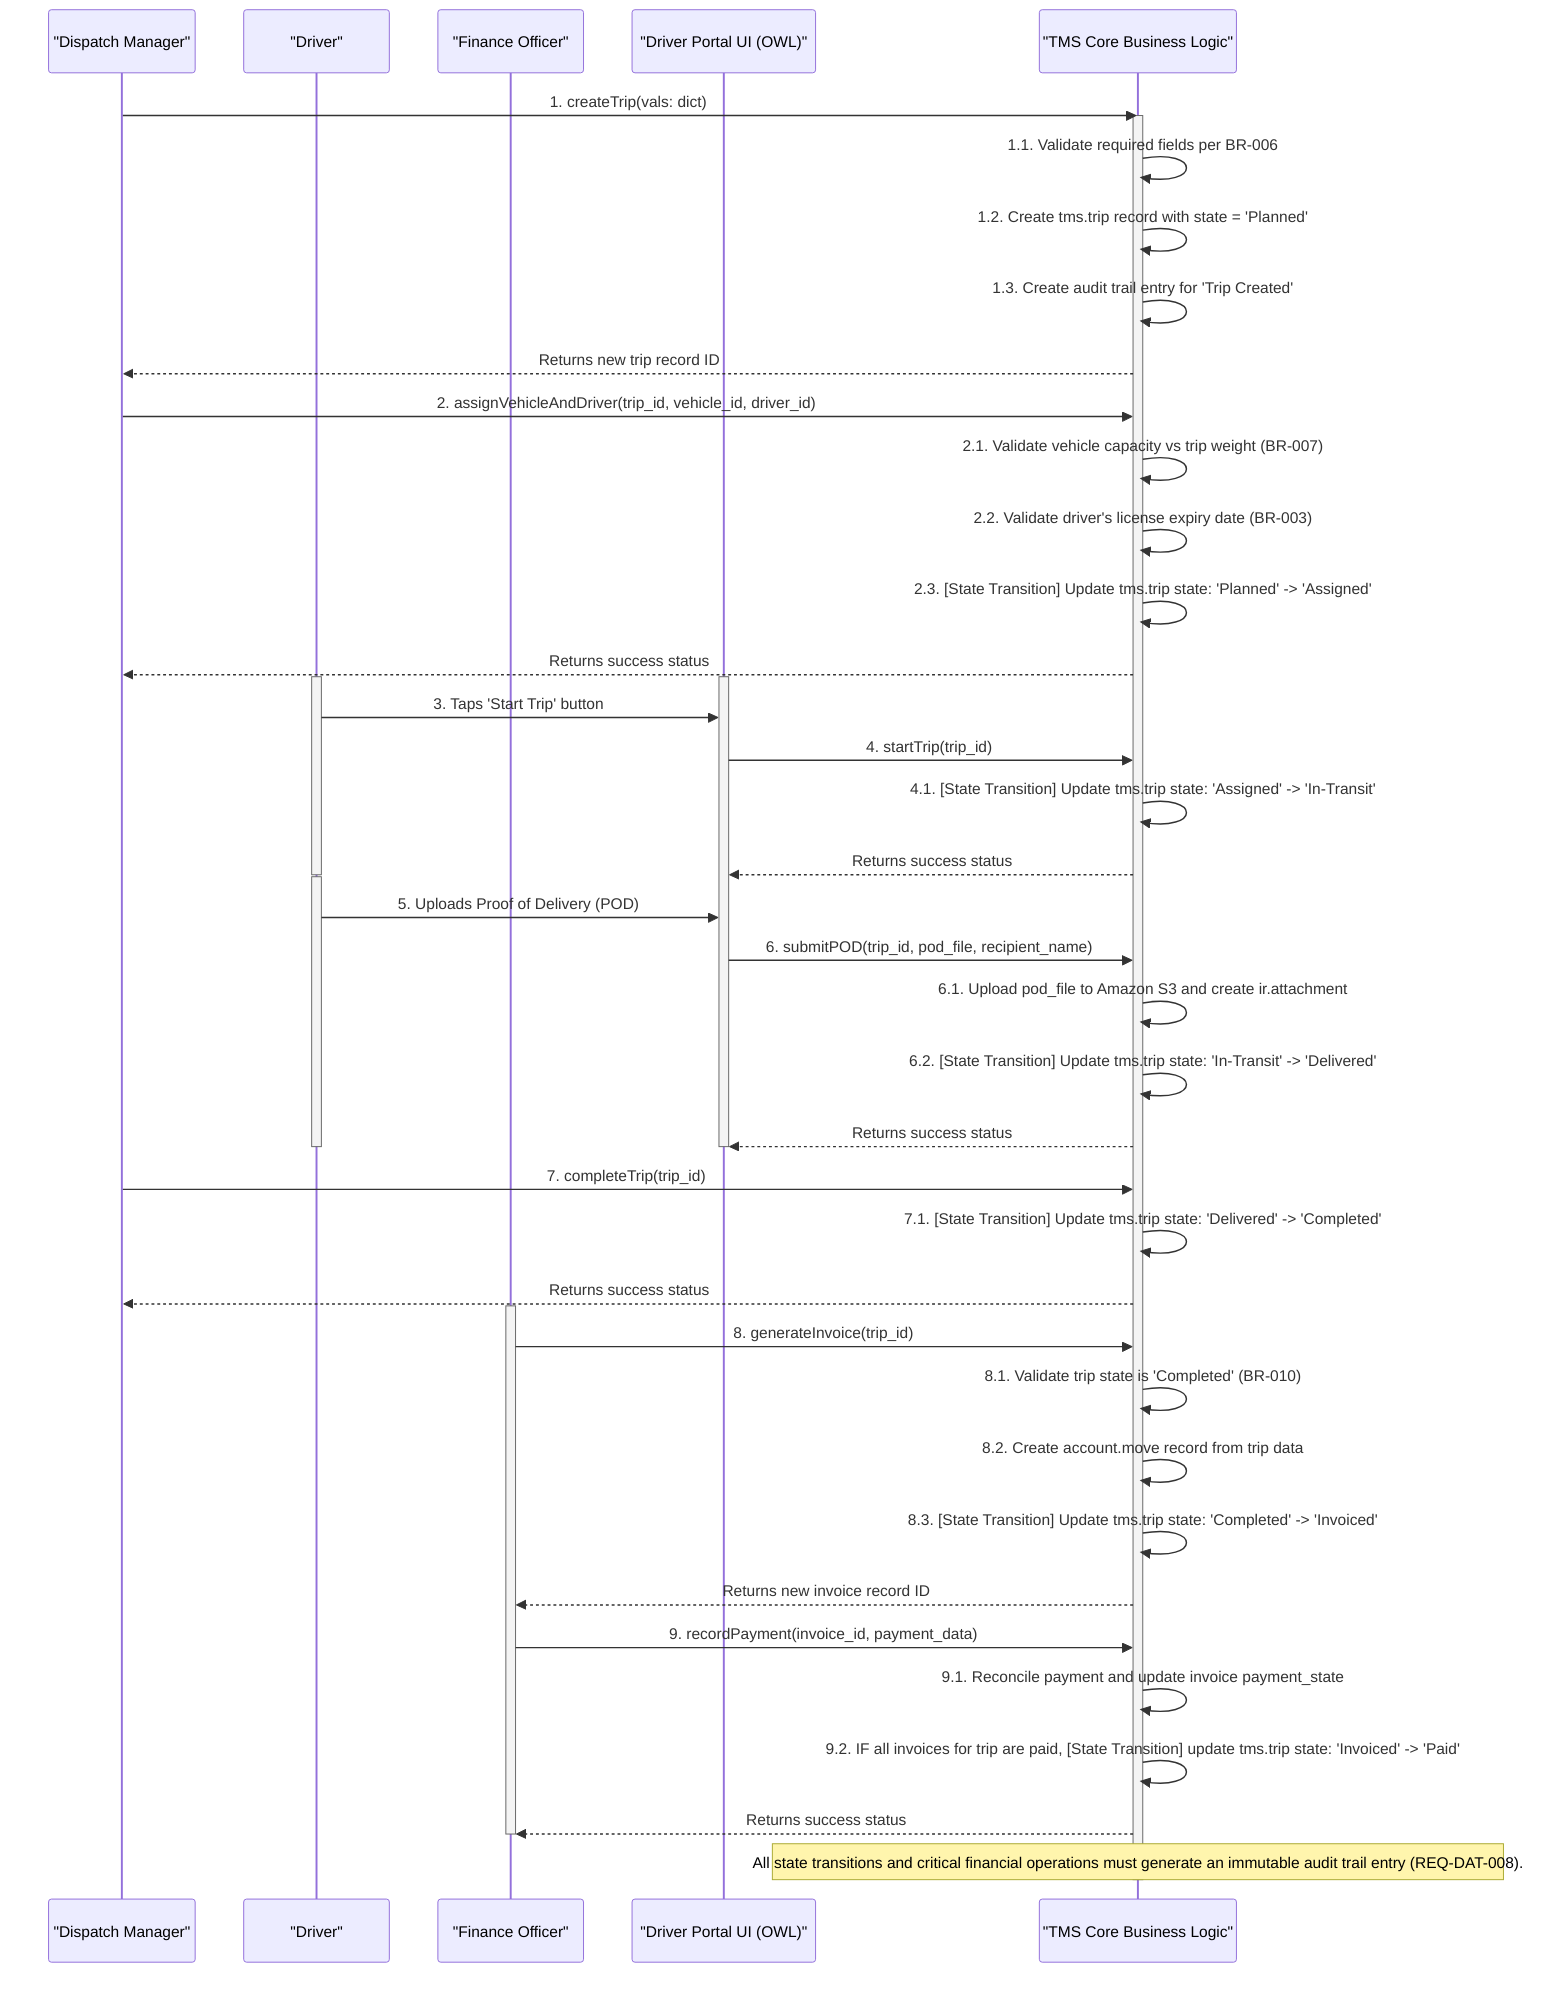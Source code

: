 sequenceDiagram
    participant DispatchManager as "Dispatch Manager"
    participant Driver as "Driver"
    participant FinanceOfficer as "Finance Officer"
    participant DriverPortalUIOWL as "Driver Portal UI (OWL)"
    participant TMSCoreBusinessLogic as "TMS Core Business Logic"

    %% 1. Trip Creation
    DispatchManager->>TMSCoreBusinessLogic: 1. createTrip(vals: dict)
    activate TMSCoreBusinessLogic
    TMSCoreBusinessLogic->>TMSCoreBusinessLogic: 1.1. Validate required fields per BR-006
    TMSCoreBusinessLogic->>TMSCoreBusinessLogic: 1.2. Create tms.trip record with state = 'Planned'
    TMSCoreBusinessLogic->>TMSCoreBusinessLogic: 1.3. Create audit trail entry for 'Trip Created'
    TMSCoreBusinessLogic-->>DispatchManager: Returns new trip record ID

    %% 2. Resource Assignment
    DispatchManager->>TMSCoreBusinessLogic: 2. assignVehicleAndDriver(trip_id, vehicle_id, driver_id)
    TMSCoreBusinessLogic->>TMSCoreBusinessLogic: 2.1. Validate vehicle capacity vs trip weight (BR-007)
    TMSCoreBusinessLogic->>TMSCoreBusinessLogic: 2.2. Validate driver's license expiry date (BR-003)
    TMSCoreBusinessLogic->>TMSCoreBusinessLogic: 2.3. [State Transition] Update tms.trip state: 'Planned' -> 'Assigned'
    TMSCoreBusinessLogic-->>DispatchManager: Returns success status

    %% 3. Trip Start
    activate Driver
    activate DriverPortalUIOWL
    Driver->>DriverPortalUIOWL: 3. Taps 'Start Trip' button
    DriverPortalUIOWL->>TMSCoreBusinessLogic: 4. startTrip(trip_id)
    TMSCoreBusinessLogic->>TMSCoreBusinessLogic: 4.1. [State Transition] Update tms.trip state: 'Assigned' -> 'In-Transit'
    TMSCoreBusinessLogic-->>DriverPortalUIOWL: Returns success status
    deactivate Driver

    %% 4. Proof of Delivery
    activate Driver
    Driver->>DriverPortalUIOWL: 5. Uploads Proof of Delivery (POD)
    DriverPortalUIOWL->>TMSCoreBusinessLogic: 6. submitPOD(trip_id, pod_file, recipient_name)
    TMSCoreBusinessLogic->>TMSCoreBusinessLogic: 6.1. Upload pod_file to Amazon S3 and create ir.attachment
    TMSCoreBusinessLogic->>TMSCoreBusinessLogic: 6.2. [State Transition] Update tms.trip state: 'In-Transit' -> 'Delivered'
    TMSCoreBusinessLogic-->>DriverPortalUIOWL: Returns success status
    deactivate Driver
    deactivate DriverPortalUIOWL

    %% 5. Trip Completion
    DispatchManager->>TMSCoreBusinessLogic: 7. completeTrip(trip_id)
    TMSCoreBusinessLogic->>TMSCoreBusinessLogic: 7.1. [State Transition] Update tms.trip state: 'Delivered' -> 'Completed'
    TMSCoreBusinessLogic-->>DispatchManager: Returns success status

    %% 6. Invoicing
    activate FinanceOfficer
    FinanceOfficer->>TMSCoreBusinessLogic: 8. generateInvoice(trip_id)
    TMSCoreBusinessLogic->>TMSCoreBusinessLogic: 8.1. Validate trip state is 'Completed' (BR-010)
    TMSCoreBusinessLogic->>TMSCoreBusinessLogic: 8.2. Create account.move record from trip data
    TMSCoreBusinessLogic->>TMSCoreBusinessLogic: 8.3. [State Transition] Update tms.trip state: 'Completed' -> 'Invoiced'
    TMSCoreBusinessLogic-->>FinanceOfficer: Returns new invoice record ID

    %% 7. Payment Recording
    FinanceOfficer->>TMSCoreBusinessLogic: 9. recordPayment(invoice_id, payment_data)
    TMSCoreBusinessLogic->>TMSCoreBusinessLogic: 9.1. Reconcile payment and update invoice payment_state
    TMSCoreBusinessLogic->>TMSCoreBusinessLogic: 9.2. IF all invoices for trip are paid, [State Transition] update tms.trip state: 'Invoiced' -> 'Paid'
    TMSCoreBusinessLogic-->>FinanceOfficer: Returns success status
    deactivate FinanceOfficer

    note over TMSCoreBusinessLogic: All state transitions and critical financial operations must generate an immutable audit trail entry (REQ-DAT-008).
    deactivate TMSCoreBusinessLogic
